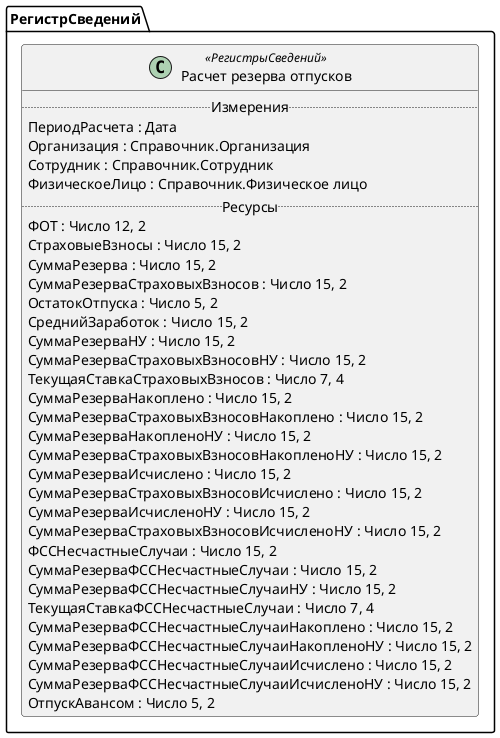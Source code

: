 ﻿@startuml РасчетРезерваОтпусков
'!include templates.wsd
'..\include templates.wsd
class РегистрСведений.РасчетРезерваОтпусков as "Расчет резерва отпусков" <<РегистрыСведений>>
{
..Измерения..
ПериодРасчета : Дата
Организация : Справочник.Организация
Сотрудник : Справочник.Сотрудник
ФизическоеЛицо : Справочник.Физическое лицо
..Ресурсы..
ФОТ : Число 12, 2
СтраховыеВзносы : Число 15, 2
СуммаРезерва : Число 15, 2
СуммаРезерваСтраховыхВзносов : Число 15, 2
ОстатокОтпуска : Число 5, 2
СреднийЗаработок : Число 15, 2
СуммаРезерваНУ : Число 15, 2
СуммаРезерваСтраховыхВзносовНУ : Число 15, 2
ТекущаяСтавкаСтраховыхВзносов : Число 7, 4
СуммаРезерваНакоплено : Число 15, 2
СуммаРезерваСтраховыхВзносовНакоплено : Число 15, 2
СуммаРезерваНакопленоНУ : Число 15, 2
СуммаРезерваСтраховыхВзносовНакопленоНУ : Число 15, 2
СуммаРезерваИсчислено : Число 15, 2
СуммаРезерваСтраховыхВзносовИсчислено : Число 15, 2
СуммаРезерваИсчисленоНУ : Число 15, 2
СуммаРезерваСтраховыхВзносовИсчисленоНУ : Число 15, 2
ФССНесчастныеСлучаи : Число 15, 2
СуммаРезерваФССНесчастныеСлучаи : Число 15, 2
СуммаРезерваФССНесчастныеСлучаиНУ : Число 15, 2
ТекущаяСтавкаФССНесчастныеСлучаи : Число 7, 4
СуммаРезерваФССНесчастныеСлучаиНакоплено : Число 15, 2
СуммаРезерваФССНесчастныеСлучаиНакопленоНУ : Число 15, 2
СуммаРезерваФССНесчастныеСлучаиИсчислено : Число 15, 2
СуммаРезерваФССНесчастныеСлучаиИсчисленоНУ : Число 15, 2
ОтпускАвансом : Число 5, 2
}
@enduml
